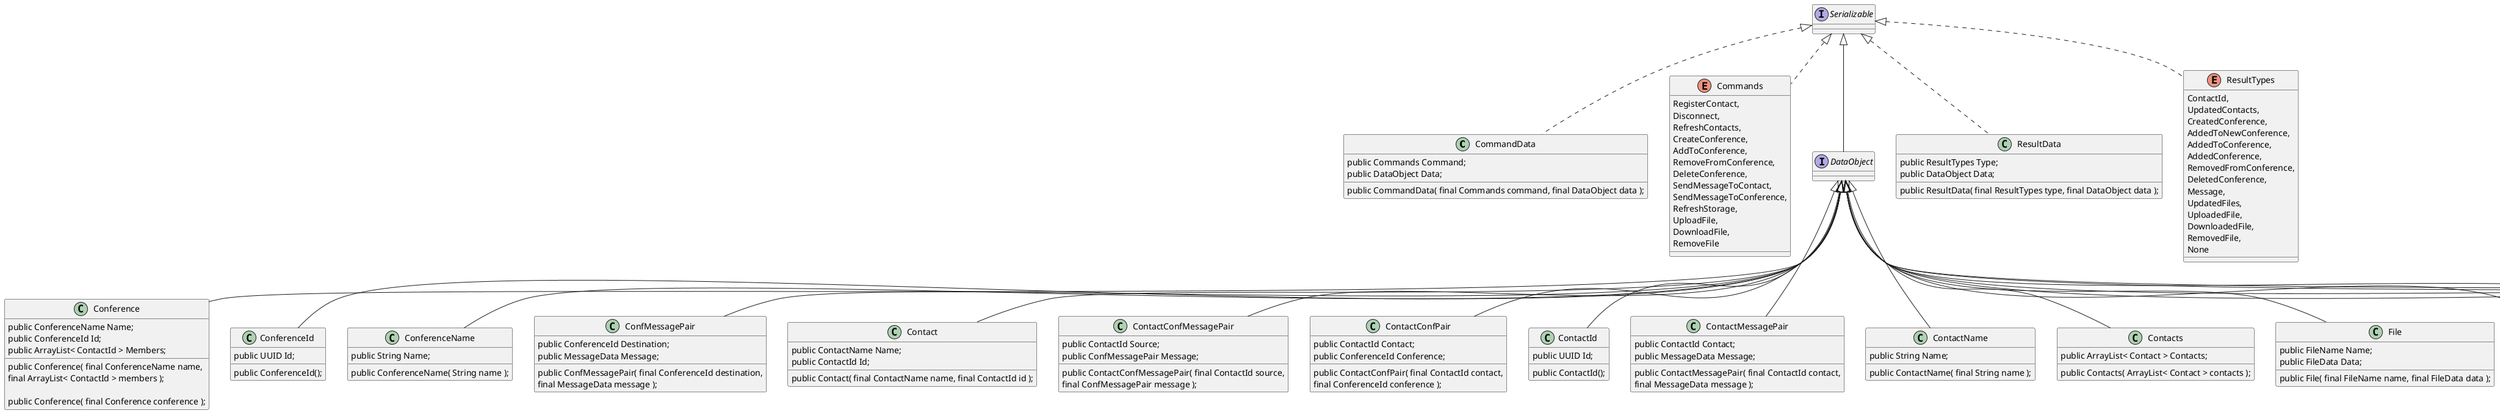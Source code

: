@startuml

class CommandData implements Serializable {
    public Commands Command;
    public DataObject Data;

    public CommandData( final Commands command, final DataObject data );
}

enum Commands implements Serializable {
    RegisterContact,
    Disconnect,
    RefreshContacts,
    CreateConference,
    AddToConference,
    RemoveFromConference,
    DeleteConference,
    SendMessageToContact,
    SendMessageToConference,
    RefreshStorage,
    UploadFile,
    DownloadFile,
    RemoveFile
}

class Conference extends DataObject {
    public ConferenceName Name;
    public ConferenceId Id;
    public ArrayList< ContactId > Members;

    public Conference( final ConferenceName name,
            final ArrayList< ContactId > members );

    public Conference( final Conference conference );
}

class ConferenceId extends DataObject {
    public UUID Id;
    public ConferenceId();
}

class ConferenceName extends DataObject {
    public String Name;
    public ConferenceName( String name );
}

class ConfMessagePair extends DataObject {
    public ConferenceId Destination;
    public MessageData Message;

    public ConfMessagePair( final ConferenceId destination,
            final MessageData message );
}

class Contact extends DataObject {
    public ContactName Name;
    public ContactId Id;

    public Contact( final ContactName name, final ContactId id );
}

class ContactConfMessagePair extends DataObject {
    public ContactId Source;
    public ConfMessagePair Message;

    public ContactConfMessagePair( final ContactId source,
        final ConfMessagePair message );
}

class ContactConfPair extends DataObject {
    public ContactId Contact;
    public ConferenceId Conference;

    public ContactConfPair( final ContactId contact,
            final ConferenceId conference );
}

class ContactId extends DataObject {
    public UUID Id;
    public ContactId();
}

class ContactMessagePair extends DataObject {
    public ContactId Contact;
    public MessageData Message;

    public ContactMessagePair( final ContactId contact,
            final MessageData message );
}

class ContactName extends DataObject {
    public String Name;
    public ContactName( final String name );
}

class Contacts extends DataObject {
    public ArrayList< Contact > Contacts;

    public Contacts( ArrayList< Contact > contacts );
}

interface DataObject extends Serializable {
}

class File extends DataObject {
    public FileName Name;
    public FileData Data;

    public File( final FileName name, final FileData data );
}

class FileData extends DataObject {
    public byte[] Data;
    public FileData( final byte[] data );
}

class FileId extends DataObject {
    public UUID Id;
    public FileId();
}

class FileIdNamePair extends DataObject {
    public FileId Id;
    public FileName Name;

    public FileIdNamePair( final FileId id, final FileName name );
}

class FileIdNamePairs extends DataObject {
    public ArrayList< FileIdNamePair > Pairs;

    public FileIdNamePairs( ArrayList< FileIdNamePair > pairs );
}

class FileName extends DataObject {
    public String Name;
    public FileName( String name );
}

class MessageData extends DataObject {
    public String Data;

    public MessageData( final String data );
}

class ResultData implements Serializable {
    public ResultTypes Type;
    public DataObject Data;

    public ResultData( final ResultTypes type, final DataObject data );
}

enum ResultTypes implements Serializable {
    ContactId,
    UpdatedContacts,
    CreatedConference,
    AddedToNewConference,
    AddedToConference,
    AddedConference,
    RemovedFromConference,
    DeletedConference,
    Message,
    UpdatedFiles,
    UploadedFile,
    DownloadedFile,
    RemovedFile,
    None
}


@enduml